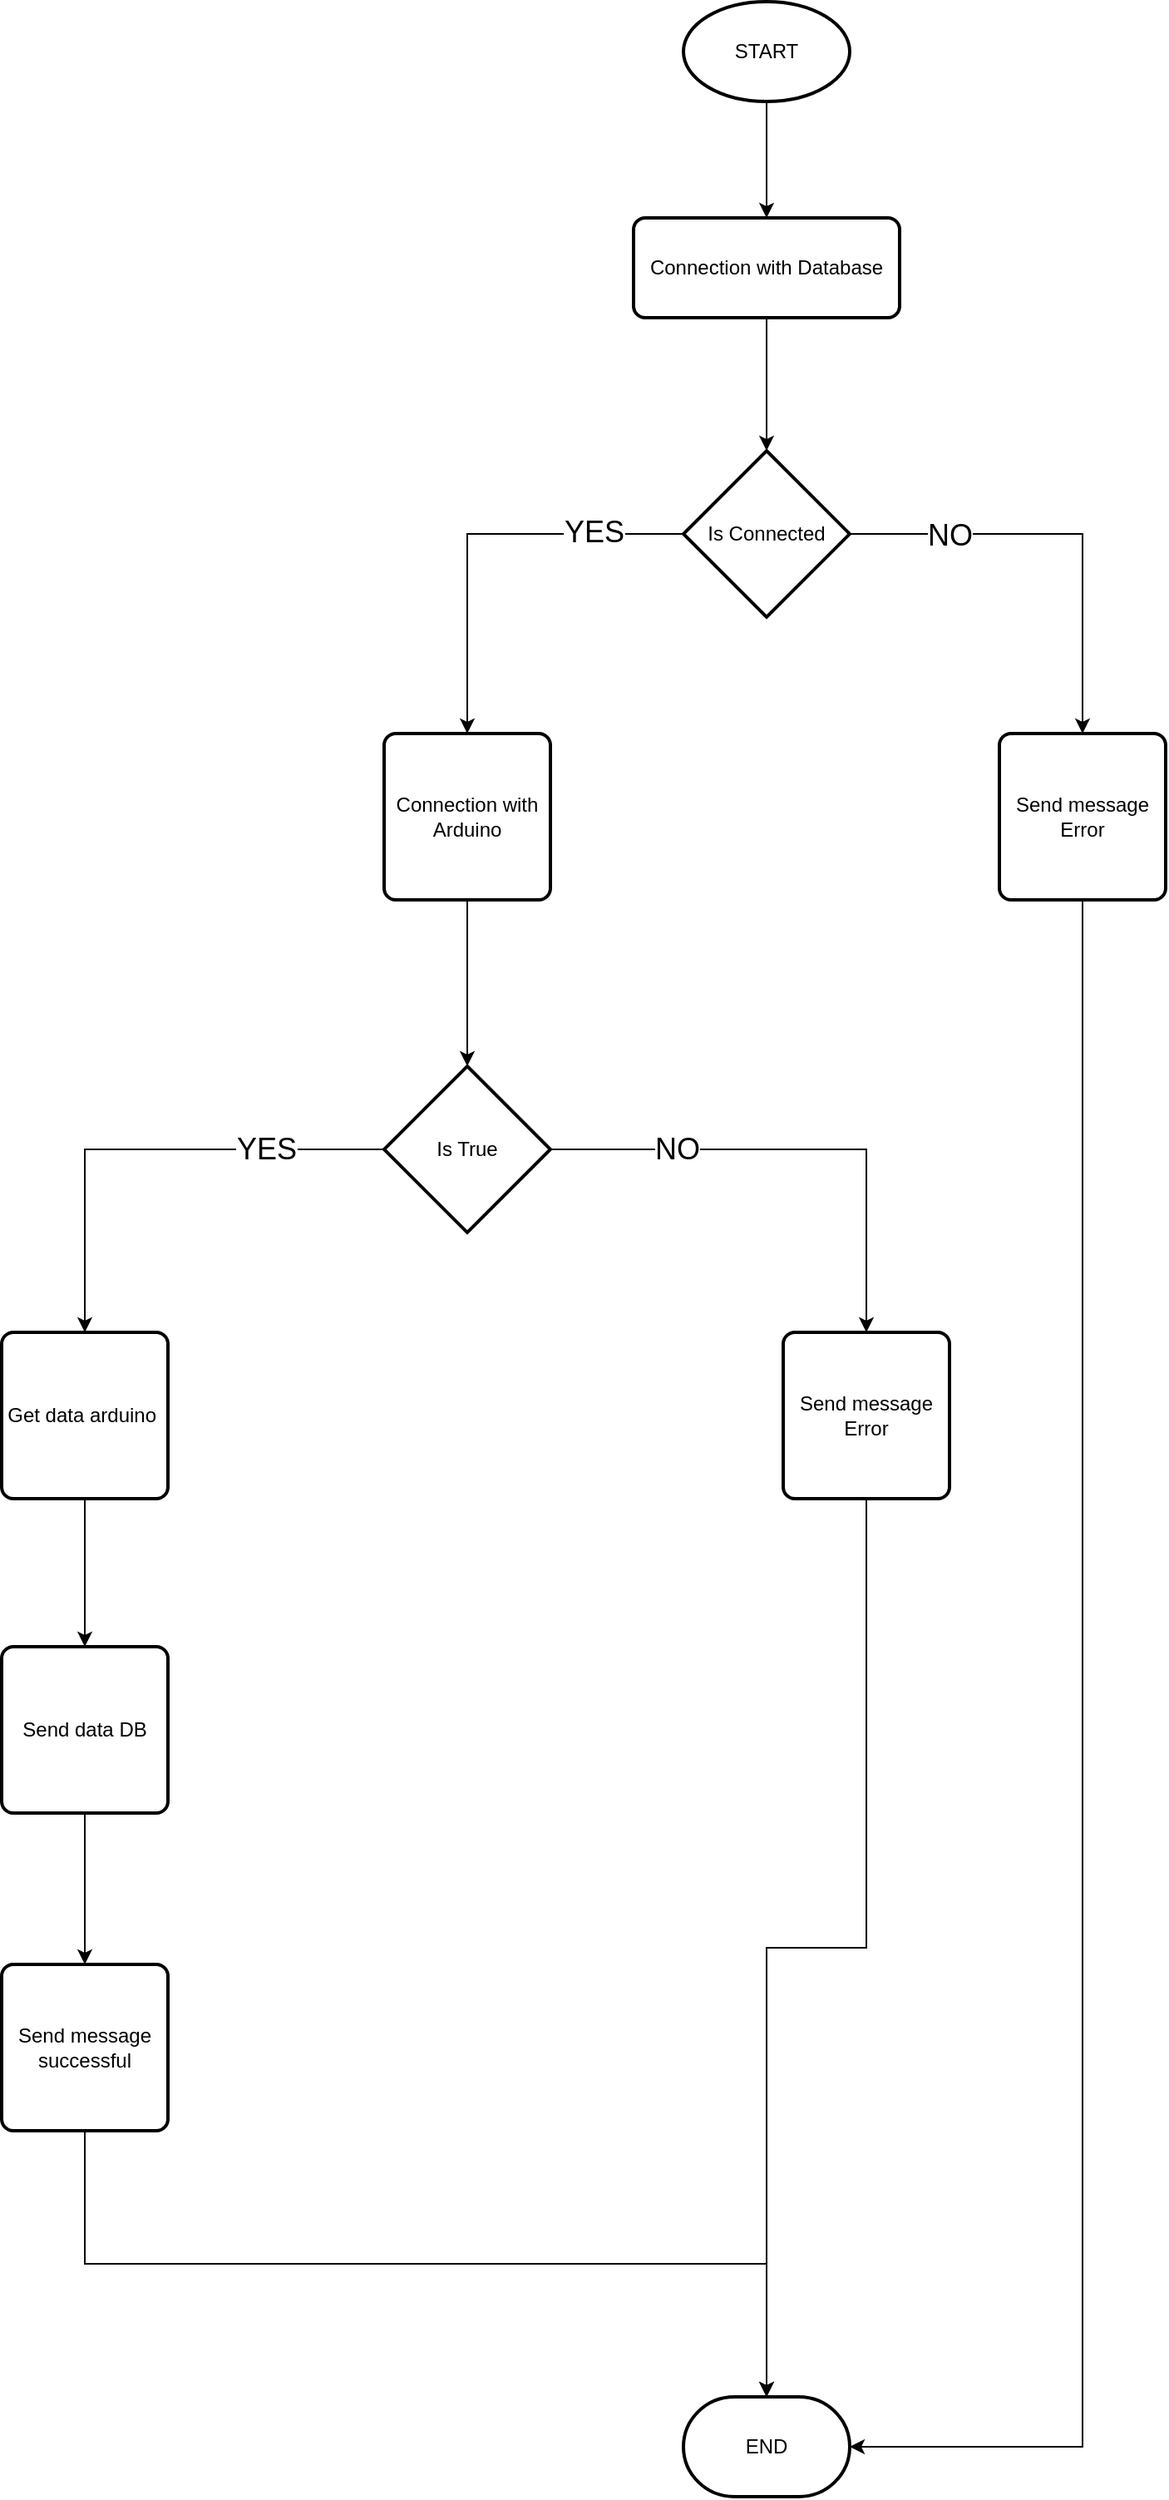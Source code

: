 <mxfile version="15.7.3" type="device"><diagram id="C5RBs43oDa-KdzZeNtuy" name="Page-1"><mxGraphModel dx="3597" dy="1442" grid="1" gridSize="10" guides="1" tooltips="1" connect="1" arrows="1" fold="1" page="1" pageScale="1" pageWidth="827" pageHeight="1169" math="0" shadow="0"><root><mxCell id="WIyWlLk6GJQsqaUBKTNV-0"/><mxCell id="WIyWlLk6GJQsqaUBKTNV-1" parent="WIyWlLk6GJQsqaUBKTNV-0"/><mxCell id="V3AnInVbNoVxq6RzY6WK-2" style="edgeStyle=orthogonalEdgeStyle;rounded=0;orthogonalLoop=1;jettySize=auto;html=1;exitX=0.5;exitY=1;exitDx=0;exitDy=0;exitPerimeter=0;" edge="1" parent="WIyWlLk6GJQsqaUBKTNV-1" source="V3AnInVbNoVxq6RzY6WK-0" target="V3AnInVbNoVxq6RzY6WK-1"><mxGeometry relative="1" as="geometry"/></mxCell><mxCell id="V3AnInVbNoVxq6RzY6WK-0" value="START" style="strokeWidth=2;html=1;shape=mxgraph.flowchart.start_1;whiteSpace=wrap;" vertex="1" parent="WIyWlLk6GJQsqaUBKTNV-1"><mxGeometry x="360" y="80" width="100" height="60" as="geometry"/></mxCell><mxCell id="V3AnInVbNoVxq6RzY6WK-4" style="edgeStyle=orthogonalEdgeStyle;rounded=0;orthogonalLoop=1;jettySize=auto;html=1;exitX=0.5;exitY=1;exitDx=0;exitDy=0;" edge="1" parent="WIyWlLk6GJQsqaUBKTNV-1" source="V3AnInVbNoVxq6RzY6WK-1" target="V3AnInVbNoVxq6RzY6WK-3"><mxGeometry relative="1" as="geometry"/></mxCell><mxCell id="V3AnInVbNoVxq6RzY6WK-1" value="Connection with Database" style="rounded=1;whiteSpace=wrap;html=1;absoluteArcSize=1;arcSize=14;strokeWidth=2;" vertex="1" parent="WIyWlLk6GJQsqaUBKTNV-1"><mxGeometry x="330" y="210" width="160" height="60" as="geometry"/></mxCell><mxCell id="V3AnInVbNoVxq6RzY6WK-6" style="edgeStyle=orthogonalEdgeStyle;rounded=0;orthogonalLoop=1;jettySize=auto;html=1;" edge="1" parent="WIyWlLk6GJQsqaUBKTNV-1" source="V3AnInVbNoVxq6RzY6WK-3" target="V3AnInVbNoVxq6RzY6WK-5"><mxGeometry relative="1" as="geometry"/></mxCell><mxCell id="V3AnInVbNoVxq6RzY6WK-25" value="YES" style="edgeLabel;html=1;align=center;verticalAlign=middle;resizable=0;points=[];fontSize=18;" vertex="1" connectable="0" parent="V3AnInVbNoVxq6RzY6WK-6"><mxGeometry x="-0.568" y="-1" relative="1" as="geometry"><mxPoint as="offset"/></mxGeometry></mxCell><mxCell id="V3AnInVbNoVxq6RzY6WK-22" style="edgeStyle=orthogonalEdgeStyle;rounded=0;orthogonalLoop=1;jettySize=auto;html=1;exitX=1;exitY=0.5;exitDx=0;exitDy=0;exitPerimeter=0;" edge="1" parent="WIyWlLk6GJQsqaUBKTNV-1" source="V3AnInVbNoVxq6RzY6WK-3" target="V3AnInVbNoVxq6RzY6WK-19"><mxGeometry relative="1" as="geometry"/></mxCell><mxCell id="V3AnInVbNoVxq6RzY6WK-26" value="NO" style="edgeLabel;html=1;align=center;verticalAlign=middle;resizable=0;points=[];fontSize=18;" vertex="1" connectable="0" parent="V3AnInVbNoVxq6RzY6WK-22"><mxGeometry x="-0.538" y="-1" relative="1" as="geometry"><mxPoint as="offset"/></mxGeometry></mxCell><mxCell id="V3AnInVbNoVxq6RzY6WK-3" value="Is Connected" style="strokeWidth=2;html=1;shape=mxgraph.flowchart.decision;whiteSpace=wrap;" vertex="1" parent="WIyWlLk6GJQsqaUBKTNV-1"><mxGeometry x="360" y="350" width="100" height="100" as="geometry"/></mxCell><mxCell id="V3AnInVbNoVxq6RzY6WK-8" style="edgeStyle=orthogonalEdgeStyle;rounded=0;orthogonalLoop=1;jettySize=auto;html=1;entryX=0.5;entryY=0;entryDx=0;entryDy=0;entryPerimeter=0;" edge="1" parent="WIyWlLk6GJQsqaUBKTNV-1" source="V3AnInVbNoVxq6RzY6WK-5" target="V3AnInVbNoVxq6RzY6WK-7"><mxGeometry relative="1" as="geometry"/></mxCell><mxCell id="V3AnInVbNoVxq6RzY6WK-5" value="Connection with Arduino" style="rounded=1;whiteSpace=wrap;html=1;absoluteArcSize=1;arcSize=14;strokeWidth=2;" vertex="1" parent="WIyWlLk6GJQsqaUBKTNV-1"><mxGeometry x="180" y="520" width="100" height="100" as="geometry"/></mxCell><mxCell id="V3AnInVbNoVxq6RzY6WK-10" style="edgeStyle=orthogonalEdgeStyle;rounded=0;orthogonalLoop=1;jettySize=auto;html=1;" edge="1" parent="WIyWlLk6GJQsqaUBKTNV-1" source="V3AnInVbNoVxq6RzY6WK-7" target="V3AnInVbNoVxq6RzY6WK-9"><mxGeometry relative="1" as="geometry"/></mxCell><mxCell id="V3AnInVbNoVxq6RzY6WK-23" value="&lt;font style=&quot;font-size: 18px&quot;&gt;YES&lt;/font&gt;" style="edgeLabel;html=1;align=center;verticalAlign=middle;resizable=0;points=[];" vertex="1" connectable="0" parent="V3AnInVbNoVxq6RzY6WK-10"><mxGeometry x="-0.51" relative="1" as="geometry"><mxPoint as="offset"/></mxGeometry></mxCell><mxCell id="V3AnInVbNoVxq6RzY6WK-21" style="edgeStyle=orthogonalEdgeStyle;rounded=0;orthogonalLoop=1;jettySize=auto;html=1;entryX=0.5;entryY=0;entryDx=0;entryDy=0;" edge="1" parent="WIyWlLk6GJQsqaUBKTNV-1" source="V3AnInVbNoVxq6RzY6WK-7" target="V3AnInVbNoVxq6RzY6WK-18"><mxGeometry relative="1" as="geometry"/></mxCell><mxCell id="V3AnInVbNoVxq6RzY6WK-24" value="NO" style="edgeLabel;html=1;align=center;verticalAlign=middle;resizable=0;points=[];fontSize=18;" vertex="1" connectable="0" parent="V3AnInVbNoVxq6RzY6WK-21"><mxGeometry x="-0.497" relative="1" as="geometry"><mxPoint as="offset"/></mxGeometry></mxCell><mxCell id="V3AnInVbNoVxq6RzY6WK-7" value="Is True" style="strokeWidth=2;html=1;shape=mxgraph.flowchart.decision;whiteSpace=wrap;" vertex="1" parent="WIyWlLk6GJQsqaUBKTNV-1"><mxGeometry x="180" y="720" width="100" height="100" as="geometry"/></mxCell><mxCell id="V3AnInVbNoVxq6RzY6WK-12" style="edgeStyle=orthogonalEdgeStyle;rounded=0;orthogonalLoop=1;jettySize=auto;html=1;exitX=0.5;exitY=1;exitDx=0;exitDy=0;entryX=0.5;entryY=0;entryDx=0;entryDy=0;" edge="1" parent="WIyWlLk6GJQsqaUBKTNV-1" source="V3AnInVbNoVxq6RzY6WK-9" target="V3AnInVbNoVxq6RzY6WK-11"><mxGeometry relative="1" as="geometry"/></mxCell><mxCell id="V3AnInVbNoVxq6RzY6WK-9" value="Get data arduino&amp;nbsp;" style="rounded=1;whiteSpace=wrap;html=1;absoluteArcSize=1;arcSize=14;strokeWidth=2;" vertex="1" parent="WIyWlLk6GJQsqaUBKTNV-1"><mxGeometry x="-50" y="880" width="100" height="100" as="geometry"/></mxCell><mxCell id="V3AnInVbNoVxq6RzY6WK-17" style="edgeStyle=orthogonalEdgeStyle;rounded=0;orthogonalLoop=1;jettySize=auto;html=1;exitX=0.5;exitY=1;exitDx=0;exitDy=0;" edge="1" parent="WIyWlLk6GJQsqaUBKTNV-1" source="V3AnInVbNoVxq6RzY6WK-11" target="V3AnInVbNoVxq6RzY6WK-14"><mxGeometry relative="1" as="geometry"/></mxCell><mxCell id="V3AnInVbNoVxq6RzY6WK-11" value="Send data DB" style="rounded=1;whiteSpace=wrap;html=1;absoluteArcSize=1;arcSize=14;strokeWidth=2;" vertex="1" parent="WIyWlLk6GJQsqaUBKTNV-1"><mxGeometry x="-50" y="1069" width="100" height="100" as="geometry"/></mxCell><mxCell id="V3AnInVbNoVxq6RzY6WK-16" style="edgeStyle=orthogonalEdgeStyle;rounded=0;orthogonalLoop=1;jettySize=auto;html=1;entryX=0.5;entryY=0;entryDx=0;entryDy=0;entryPerimeter=0;exitX=0.5;exitY=1;exitDx=0;exitDy=0;" edge="1" parent="WIyWlLk6GJQsqaUBKTNV-1" source="V3AnInVbNoVxq6RzY6WK-14" target="V3AnInVbNoVxq6RzY6WK-15"><mxGeometry relative="1" as="geometry"/></mxCell><mxCell id="V3AnInVbNoVxq6RzY6WK-14" value="Send message successful" style="rounded=1;whiteSpace=wrap;html=1;absoluteArcSize=1;arcSize=14;strokeWidth=2;" vertex="1" parent="WIyWlLk6GJQsqaUBKTNV-1"><mxGeometry x="-50" y="1260" width="100" height="100" as="geometry"/></mxCell><mxCell id="V3AnInVbNoVxq6RzY6WK-15" value="END" style="strokeWidth=2;html=1;shape=mxgraph.flowchart.terminator;whiteSpace=wrap;" vertex="1" parent="WIyWlLk6GJQsqaUBKTNV-1"><mxGeometry x="360" y="1520" width="100" height="60" as="geometry"/></mxCell><mxCell id="V3AnInVbNoVxq6RzY6WK-27" style="edgeStyle=orthogonalEdgeStyle;rounded=0;orthogonalLoop=1;jettySize=auto;html=1;exitX=0.5;exitY=1;exitDx=0;exitDy=0;entryX=0.5;entryY=0;entryDx=0;entryDy=0;entryPerimeter=0;fontSize=18;" edge="1" parent="WIyWlLk6GJQsqaUBKTNV-1" source="V3AnInVbNoVxq6RzY6WK-18" target="V3AnInVbNoVxq6RzY6WK-15"><mxGeometry relative="1" as="geometry"/></mxCell><mxCell id="V3AnInVbNoVxq6RzY6WK-18" value="Send message Error" style="rounded=1;whiteSpace=wrap;html=1;absoluteArcSize=1;arcSize=14;strokeWidth=2;" vertex="1" parent="WIyWlLk6GJQsqaUBKTNV-1"><mxGeometry x="420" y="880" width="100" height="100" as="geometry"/></mxCell><mxCell id="V3AnInVbNoVxq6RzY6WK-28" style="edgeStyle=orthogonalEdgeStyle;rounded=0;orthogonalLoop=1;jettySize=auto;html=1;exitX=0.5;exitY=1;exitDx=0;exitDy=0;entryX=1;entryY=0.5;entryDx=0;entryDy=0;entryPerimeter=0;fontSize=18;" edge="1" parent="WIyWlLk6GJQsqaUBKTNV-1" source="V3AnInVbNoVxq6RzY6WK-19" target="V3AnInVbNoVxq6RzY6WK-15"><mxGeometry relative="1" as="geometry"/></mxCell><mxCell id="V3AnInVbNoVxq6RzY6WK-19" value="Send message Error" style="rounded=1;whiteSpace=wrap;html=1;absoluteArcSize=1;arcSize=14;strokeWidth=2;" vertex="1" parent="WIyWlLk6GJQsqaUBKTNV-1"><mxGeometry x="550" y="520" width="100" height="100" as="geometry"/></mxCell></root></mxGraphModel></diagram></mxfile>